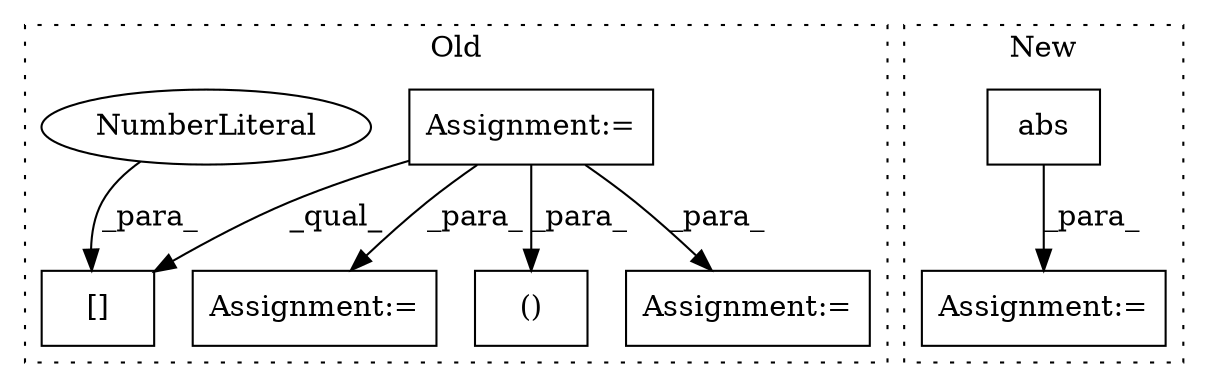 digraph G {
subgraph cluster0 {
1 [label="()" a="106" s="4462" l="15" shape="box"];
4 [label="Assignment:=" a="7" s="4424" l="1" shape="box"];
5 [label="Assignment:=" a="7" s="4558" l="1" shape="box"];
6 [label="[]" a="2" s="4853,4856" l="2,1" shape="box"];
7 [label="Assignment:=" a="7" s="4608" l="1" shape="box"];
8 [label="NumberLiteral" a="34" s="4855" l="1" shape="ellipse"];
label = "Old";
style="dotted";
}
subgraph cluster1 {
2 [label="abs" a="32" s="4489,4525" l="4,1" shape="box"];
3 [label="Assignment:=" a="7" s="4942" l="33" shape="box"];
label = "New";
style="dotted";
}
2 -> 3 [label="_para_"];
4 -> 6 [label="_qual_"];
4 -> 5 [label="_para_"];
4 -> 7 [label="_para_"];
4 -> 1 [label="_para_"];
8 -> 6 [label="_para_"];
}